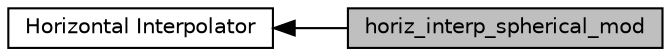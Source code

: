 digraph "horiz_interp_spherical_mod"
{
  edge [fontname="Helvetica",fontsize="10",labelfontname="Helvetica",labelfontsize="10"];
  node [fontname="Helvetica",fontsize="10",shape=box];
  rankdir=LR;
  Node1 [label="horiz_interp_spherical_mod",height=0.2,width=0.4,color="black", fillcolor="grey75", style="filled", fontcolor="black",tooltip="Performs spatial interpolation between grids using inverse-distance-weighted scheme...."];
  Node2 [label="Horizontal Interpolator",height=0.2,width=0.4,color="black", fillcolor="white", style="filled",URL="$group__horiz__interp.html",tooltip="Modules and associated files in the horiz_interp directory."];
  Node2->Node1 [shape=plaintext, dir="back", style="solid"];
}
